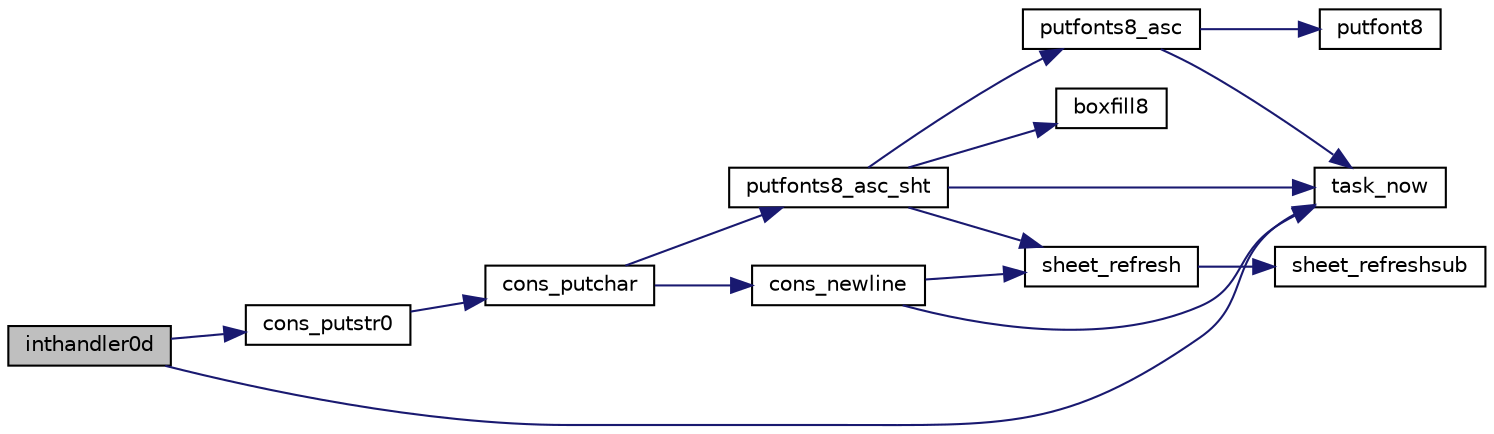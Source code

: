 digraph "inthandler0d"
{
 // LATEX_PDF_SIZE
  edge [fontname="Helvetica",fontsize="10",labelfontname="Helvetica",labelfontsize="10"];
  node [fontname="Helvetica",fontsize="10",shape=record];
  rankdir="LR";
  Node1 [label="inthandler0d",height=0.2,width=0.4,color="black", fillcolor="grey75", style="filled", fontcolor="black",tooltip=" "];
  Node1 -> Node2 [color="midnightblue",fontsize="10",style="solid",fontname="Helvetica"];
  Node2 [label="cons_putstr0",height=0.2,width=0.4,color="black", fillcolor="white", style="filled",URL="$console_8c.html#a6a3da535464b8bd88457538ad73058e1",tooltip=" "];
  Node2 -> Node3 [color="midnightblue",fontsize="10",style="solid",fontname="Helvetica"];
  Node3 [label="cons_putchar",height=0.2,width=0.4,color="black", fillcolor="white", style="filled",URL="$console_8c.html#a4197ccd3ce2053ca0c778fed7da81252",tooltip=" "];
  Node3 -> Node4 [color="midnightblue",fontsize="10",style="solid",fontname="Helvetica"];
  Node4 [label="cons_newline",height=0.2,width=0.4,color="black", fillcolor="white", style="filled",URL="$console_8c.html#ac3fc0a555ac1405cc89bc6eb62641b54",tooltip=" "];
  Node4 -> Node5 [color="midnightblue",fontsize="10",style="solid",fontname="Helvetica"];
  Node5 [label="sheet_refresh",height=0.2,width=0.4,color="black", fillcolor="white", style="filled",URL="$bootpack_8h.html#a8befd8f5c365aec65bfa164d00e140ca",tooltip=" "];
  Node5 -> Node6 [color="midnightblue",fontsize="10",style="solid",fontname="Helvetica"];
  Node6 [label="sheet_refreshsub",height=0.2,width=0.4,color="black", fillcolor="white", style="filled",URL="$sheet_8c.html#a0016600e2d7feeb0a12089156b9307a4",tooltip=" "];
  Node4 -> Node7 [color="midnightblue",fontsize="10",style="solid",fontname="Helvetica"];
  Node7 [label="task_now",height=0.2,width=0.4,color="black", fillcolor="white", style="filled",URL="$bootpack_8h.html#a72a85d580d503d9c2743398e78ab612b",tooltip=" "];
  Node3 -> Node8 [color="midnightblue",fontsize="10",style="solid",fontname="Helvetica"];
  Node8 [label="putfonts8_asc_sht",height=0.2,width=0.4,color="black", fillcolor="white", style="filled",URL="$bootpack_8h.html#a67ab2e7cce8565ab4247b2a4ec063a18",tooltip=" "];
  Node8 -> Node9 [color="midnightblue",fontsize="10",style="solid",fontname="Helvetica"];
  Node9 [label="boxfill8",height=0.2,width=0.4,color="black", fillcolor="white", style="filled",URL="$bootpack_8h.html#a8db7fb68501f39701e4b0801364a2e1c",tooltip=" "];
  Node8 -> Node10 [color="midnightblue",fontsize="10",style="solid",fontname="Helvetica"];
  Node10 [label="putfonts8_asc",height=0.2,width=0.4,color="black", fillcolor="white", style="filled",URL="$bootpack_8h.html#aa7cde0dce2ebf81ad62c6be604c4007e",tooltip=" "];
  Node10 -> Node11 [color="midnightblue",fontsize="10",style="solid",fontname="Helvetica"];
  Node11 [label="putfont8",height=0.2,width=0.4,color="black", fillcolor="white", style="filled",URL="$graphic_8c.html#a1a869fa1f63a9363adbd268a4453ee65",tooltip=" "];
  Node10 -> Node7 [color="midnightblue",fontsize="10",style="solid",fontname="Helvetica"];
  Node8 -> Node5 [color="midnightblue",fontsize="10",style="solid",fontname="Helvetica"];
  Node8 -> Node7 [color="midnightblue",fontsize="10",style="solid",fontname="Helvetica"];
  Node1 -> Node7 [color="midnightblue",fontsize="10",style="solid",fontname="Helvetica"];
}
